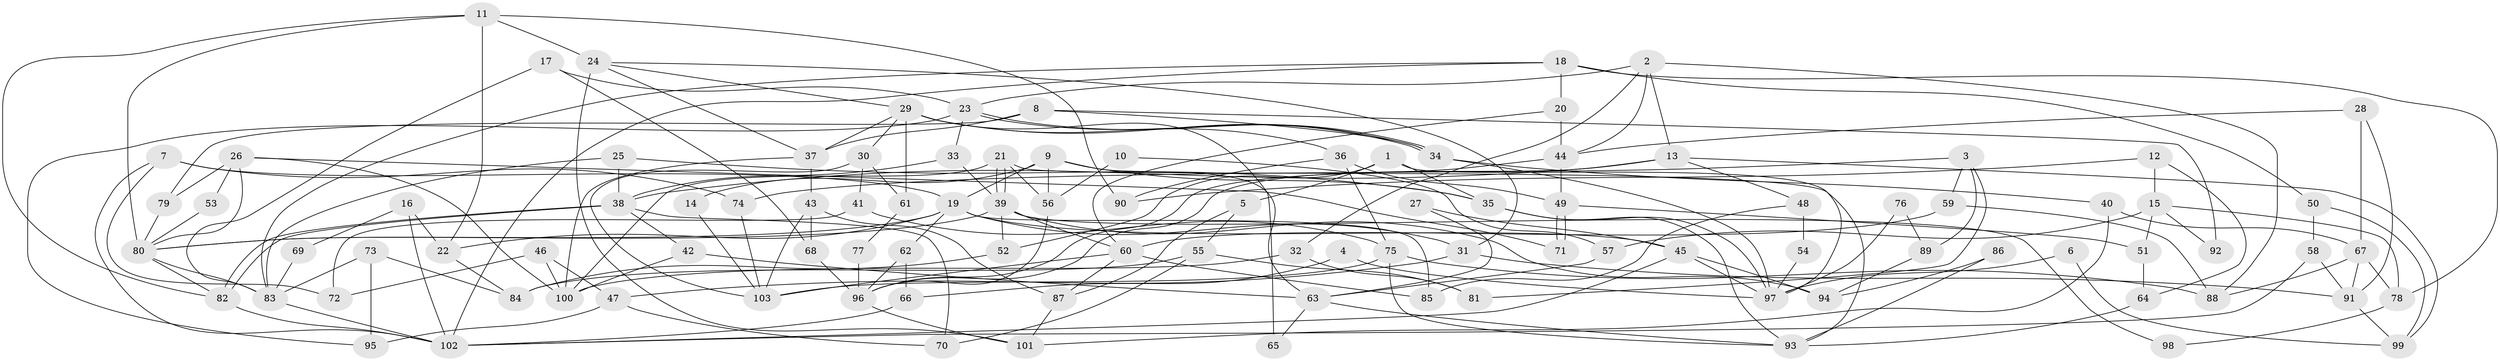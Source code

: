 // coarse degree distribution, {5: 0.14285714285714285, 2: 0.1111111111111111, 4: 0.20634920634920634, 8: 0.047619047619047616, 3: 0.15873015873015872, 6: 0.09523809523809523, 9: 0.031746031746031744, 7: 0.15873015873015872, 10: 0.015873015873015872, 12: 0.015873015873015872, 11: 0.015873015873015872}
// Generated by graph-tools (version 1.1) at 2025/24/03/03/25 07:24:01]
// undirected, 103 vertices, 206 edges
graph export_dot {
graph [start="1"]
  node [color=gray90,style=filled];
  1;
  2;
  3;
  4;
  5;
  6;
  7;
  8;
  9;
  10;
  11;
  12;
  13;
  14;
  15;
  16;
  17;
  18;
  19;
  20;
  21;
  22;
  23;
  24;
  25;
  26;
  27;
  28;
  29;
  30;
  31;
  32;
  33;
  34;
  35;
  36;
  37;
  38;
  39;
  40;
  41;
  42;
  43;
  44;
  45;
  46;
  47;
  48;
  49;
  50;
  51;
  52;
  53;
  54;
  55;
  56;
  57;
  58;
  59;
  60;
  61;
  62;
  63;
  64;
  65;
  66;
  67;
  68;
  69;
  70;
  71;
  72;
  73;
  74;
  75;
  76;
  77;
  78;
  79;
  80;
  81;
  82;
  83;
  84;
  85;
  86;
  87;
  88;
  89;
  90;
  91;
  92;
  93;
  94;
  95;
  96;
  97;
  98;
  99;
  100;
  101;
  102;
  103;
  1 -- 35;
  1 -- 5;
  1 -- 52;
  1 -- 97;
  2 -- 44;
  2 -- 23;
  2 -- 13;
  2 -- 32;
  2 -- 88;
  3 -- 59;
  3 -- 74;
  3 -- 81;
  3 -- 89;
  4 -- 97;
  4 -- 66;
  5 -- 55;
  5 -- 87;
  6 -- 97;
  6 -- 99;
  7 -- 102;
  7 -- 19;
  7 -- 72;
  7 -- 74;
  8 -- 34;
  8 -- 79;
  8 -- 37;
  8 -- 92;
  9 -- 56;
  9 -- 63;
  9 -- 14;
  9 -- 19;
  9 -- 35;
  10 -- 57;
  10 -- 56;
  11 -- 80;
  11 -- 82;
  11 -- 22;
  11 -- 24;
  11 -- 90;
  12 -- 64;
  12 -- 90;
  12 -- 15;
  13 -- 96;
  13 -- 38;
  13 -- 48;
  13 -- 99;
  14 -- 103;
  15 -- 78;
  15 -- 51;
  15 -- 57;
  15 -- 92;
  16 -- 102;
  16 -- 22;
  16 -- 69;
  17 -- 23;
  17 -- 83;
  17 -- 68;
  18 -- 83;
  18 -- 50;
  18 -- 20;
  18 -- 78;
  18 -- 102;
  19 -- 80;
  19 -- 22;
  19 -- 31;
  19 -- 45;
  19 -- 62;
  19 -- 85;
  20 -- 44;
  20 -- 60;
  21 -- 39;
  21 -- 39;
  21 -- 93;
  21 -- 56;
  21 -- 100;
  22 -- 84;
  23 -- 33;
  23 -- 34;
  23 -- 34;
  23 -- 95;
  24 -- 37;
  24 -- 29;
  24 -- 31;
  24 -- 101;
  25 -- 35;
  25 -- 38;
  25 -- 83;
  26 -- 80;
  26 -- 100;
  26 -- 53;
  26 -- 71;
  26 -- 79;
  27 -- 63;
  27 -- 45;
  28 -- 91;
  28 -- 44;
  28 -- 67;
  29 -- 34;
  29 -- 30;
  29 -- 36;
  29 -- 37;
  29 -- 61;
  29 -- 65;
  30 -- 41;
  30 -- 61;
  30 -- 103;
  31 -- 47;
  31 -- 91;
  32 -- 100;
  32 -- 81;
  33 -- 39;
  33 -- 38;
  34 -- 97;
  34 -- 40;
  35 -- 97;
  35 -- 93;
  36 -- 75;
  36 -- 49;
  36 -- 90;
  37 -- 43;
  37 -- 100;
  38 -- 82;
  38 -- 82;
  38 -- 42;
  38 -- 70;
  39 -- 52;
  39 -- 60;
  39 -- 80;
  39 -- 94;
  39 -- 98;
  40 -- 101;
  40 -- 67;
  41 -- 75;
  41 -- 72;
  42 -- 100;
  42 -- 63;
  43 -- 103;
  43 -- 68;
  43 -- 87;
  44 -- 96;
  44 -- 49;
  45 -- 102;
  45 -- 94;
  45 -- 97;
  46 -- 100;
  46 -- 47;
  46 -- 72;
  47 -- 95;
  47 -- 70;
  48 -- 85;
  48 -- 54;
  49 -- 71;
  49 -- 71;
  49 -- 51;
  50 -- 99;
  50 -- 58;
  51 -- 64;
  52 -- 84;
  53 -- 80;
  54 -- 97;
  55 -- 81;
  55 -- 70;
  55 -- 84;
  56 -- 96;
  57 -- 63;
  58 -- 91;
  58 -- 102;
  59 -- 60;
  59 -- 88;
  60 -- 85;
  60 -- 87;
  60 -- 103;
  61 -- 77;
  62 -- 96;
  62 -- 66;
  63 -- 93;
  63 -- 65;
  64 -- 93;
  66 -- 102;
  67 -- 78;
  67 -- 88;
  67 -- 91;
  68 -- 96;
  69 -- 83;
  73 -- 83;
  73 -- 84;
  73 -- 95;
  74 -- 103;
  75 -- 103;
  75 -- 88;
  75 -- 93;
  76 -- 89;
  76 -- 97;
  77 -- 96;
  78 -- 98;
  79 -- 80;
  80 -- 83;
  80 -- 82;
  82 -- 102;
  83 -- 102;
  86 -- 94;
  86 -- 93;
  87 -- 101;
  89 -- 94;
  91 -- 99;
  96 -- 101;
}
